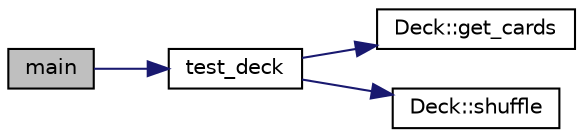 digraph "main"
{
 // INTERACTIVE_SVG=YES
 // LATEX_PDF_SIZE
  edge [fontname="Helvetica",fontsize="10",labelfontname="Helvetica",labelfontsize="10"];
  node [fontname="Helvetica",fontsize="10",shape=record];
  rankdir="LR";
  Node1 [label="main",height=0.2,width=0.4,color="black", fillcolor="grey75", style="filled", fontcolor="black",tooltip=" "];
  Node1 -> Node2 [color="midnightblue",fontsize="10",style="solid",fontname="Helvetica"];
  Node2 [label="test_deck",height=0.2,width=0.4,color="black", fillcolor="white", style="filled",URL="$test___deck_8cpp.html#a62863bfcb6d04be49be4274a8438af17",tooltip=" "];
  Node2 -> Node3 [color="midnightblue",fontsize="10",style="solid",fontname="Helvetica"];
  Node3 [label="Deck::get_cards",height=0.2,width=0.4,color="black", fillcolor="white", style="filled",URL="$class_deck.html#a2fe0172048296260450a74035a34db9b",tooltip="Retrieves the current set of cards in the deck."];
  Node2 -> Node4 [color="midnightblue",fontsize="10",style="solid",fontname="Helvetica"];
  Node4 [label="Deck::shuffle",height=0.2,width=0.4,color="black", fillcolor="white", style="filled",URL="$class_deck.html#ae5a1e52ab00ae5924f2bc6b730dba3eb",tooltip="Shuffles the deck of cards."];
}
